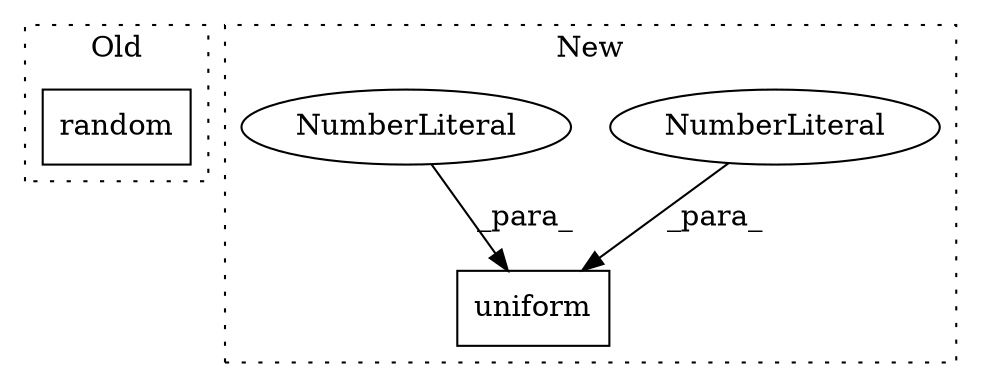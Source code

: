 digraph G {
subgraph cluster0 {
1 [label="random" a="32" s="52961" l="8" shape="box"];
label = "Old";
style="dotted";
}
subgraph cluster1 {
2 [label="uniform" a="32" s="53030,53045" l="8,1" shape="box"];
3 [label="NumberLiteral" a="34" s="53038" l="3" shape="ellipse"];
4 [label="NumberLiteral" a="34" s="53042" l="3" shape="ellipse"];
label = "New";
style="dotted";
}
3 -> 2 [label="_para_"];
4 -> 2 [label="_para_"];
}